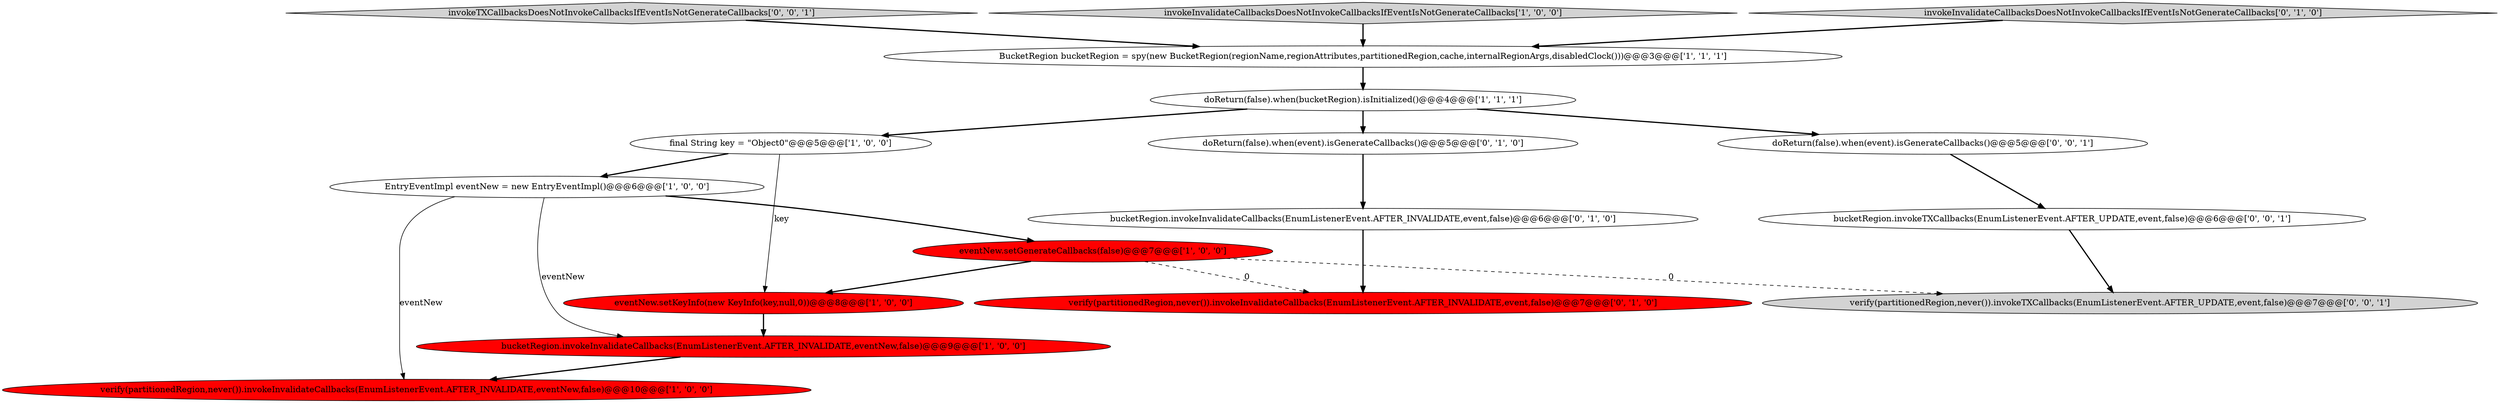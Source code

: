 digraph {
0 [style = filled, label = "BucketRegion bucketRegion = spy(new BucketRegion(regionName,regionAttributes,partitionedRegion,cache,internalRegionArgs,disabledClock()))@@@3@@@['1', '1', '1']", fillcolor = white, shape = ellipse image = "AAA0AAABBB1BBB"];
3 [style = filled, label = "final String key = \"Object0\"@@@5@@@['1', '0', '0']", fillcolor = white, shape = ellipse image = "AAA0AAABBB1BBB"];
5 [style = filled, label = "EntryEventImpl eventNew = new EntryEventImpl()@@@6@@@['1', '0', '0']", fillcolor = white, shape = ellipse image = "AAA0AAABBB1BBB"];
15 [style = filled, label = "doReturn(false).when(event).isGenerateCallbacks()@@@5@@@['0', '0', '1']", fillcolor = white, shape = ellipse image = "AAA0AAABBB3BBB"];
8 [style = filled, label = "verify(partitionedRegion,never()).invokeInvalidateCallbacks(EnumListenerEvent.AFTER_INVALIDATE,eventNew,false)@@@10@@@['1', '0', '0']", fillcolor = red, shape = ellipse image = "AAA1AAABBB1BBB"];
16 [style = filled, label = "invokeTXCallbacksDoesNotInvokeCallbacksIfEventIsNotGenerateCallbacks['0', '0', '1']", fillcolor = lightgray, shape = diamond image = "AAA0AAABBB3BBB"];
12 [style = filled, label = "verify(partitionedRegion,never()).invokeInvalidateCallbacks(EnumListenerEvent.AFTER_INVALIDATE,event,false)@@@7@@@['0', '1', '0']", fillcolor = red, shape = ellipse image = "AAA1AAABBB2BBB"];
14 [style = filled, label = "bucketRegion.invokeTXCallbacks(EnumListenerEvent.AFTER_UPDATE,event,false)@@@6@@@['0', '0', '1']", fillcolor = white, shape = ellipse image = "AAA0AAABBB3BBB"];
4 [style = filled, label = "eventNew.setGenerateCallbacks(false)@@@7@@@['1', '0', '0']", fillcolor = red, shape = ellipse image = "AAA1AAABBB1BBB"];
11 [style = filled, label = "bucketRegion.invokeInvalidateCallbacks(EnumListenerEvent.AFTER_INVALIDATE,event,false)@@@6@@@['0', '1', '0']", fillcolor = white, shape = ellipse image = "AAA0AAABBB2BBB"];
7 [style = filled, label = "invokeInvalidateCallbacksDoesNotInvokeCallbacksIfEventIsNotGenerateCallbacks['1', '0', '0']", fillcolor = lightgray, shape = diamond image = "AAA0AAABBB1BBB"];
10 [style = filled, label = "doReturn(false).when(event).isGenerateCallbacks()@@@5@@@['0', '1', '0']", fillcolor = white, shape = ellipse image = "AAA0AAABBB2BBB"];
1 [style = filled, label = "bucketRegion.invokeInvalidateCallbacks(EnumListenerEvent.AFTER_INVALIDATE,eventNew,false)@@@9@@@['1', '0', '0']", fillcolor = red, shape = ellipse image = "AAA1AAABBB1BBB"];
6 [style = filled, label = "eventNew.setKeyInfo(new KeyInfo(key,null,0))@@@8@@@['1', '0', '0']", fillcolor = red, shape = ellipse image = "AAA1AAABBB1BBB"];
9 [style = filled, label = "invokeInvalidateCallbacksDoesNotInvokeCallbacksIfEventIsNotGenerateCallbacks['0', '1', '0']", fillcolor = lightgray, shape = diamond image = "AAA0AAABBB2BBB"];
13 [style = filled, label = "verify(partitionedRegion,never()).invokeTXCallbacks(EnumListenerEvent.AFTER_UPDATE,event,false)@@@7@@@['0', '0', '1']", fillcolor = lightgray, shape = ellipse image = "AAA0AAABBB3BBB"];
2 [style = filled, label = "doReturn(false).when(bucketRegion).isInitialized()@@@4@@@['1', '1', '1']", fillcolor = white, shape = ellipse image = "AAA0AAABBB1BBB"];
16->0 [style = bold, label=""];
1->8 [style = bold, label=""];
5->8 [style = solid, label="eventNew"];
9->0 [style = bold, label=""];
15->14 [style = bold, label=""];
4->6 [style = bold, label=""];
2->3 [style = bold, label=""];
3->6 [style = solid, label="key"];
0->2 [style = bold, label=""];
7->0 [style = bold, label=""];
11->12 [style = bold, label=""];
2->10 [style = bold, label=""];
4->12 [style = dashed, label="0"];
5->1 [style = solid, label="eventNew"];
6->1 [style = bold, label=""];
3->5 [style = bold, label=""];
5->4 [style = bold, label=""];
2->15 [style = bold, label=""];
14->13 [style = bold, label=""];
4->13 [style = dashed, label="0"];
10->11 [style = bold, label=""];
}
